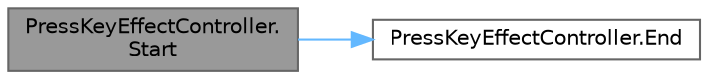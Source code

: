 digraph "PressKeyEffectController.Start"
{
 // LATEX_PDF_SIZE
  bgcolor="transparent";
  edge [fontname=Helvetica,fontsize=10,labelfontname=Helvetica,labelfontsize=10];
  node [fontname=Helvetica,fontsize=10,shape=box,height=0.2,width=0.4];
  rankdir="LR";
  Node1 [id="Node000001",label="PressKeyEffectController.\lStart",height=0.2,width=0.4,color="gray40", fillcolor="grey60", style="filled", fontcolor="black",tooltip=" "];
  Node1 -> Node2 [id="edge1_Node000001_Node000002",color="steelblue1",style="solid",tooltip=" "];
  Node2 [id="Node000002",label="PressKeyEffectController.End",height=0.2,width=0.4,color="grey40", fillcolor="white", style="filled",URL="$class_press_key_effect_controller.html#aa000d697ea83f860515fb6c7d35882c9",tooltip=" "];
}
